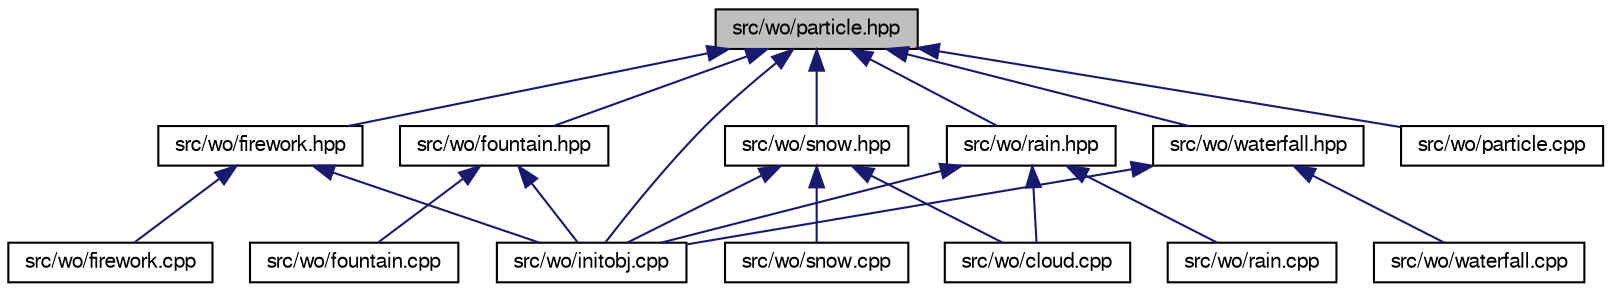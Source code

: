 digraph "src/wo/particle.hpp"
{
 // LATEX_PDF_SIZE
  bgcolor="transparent";
  edge [fontname="FreeSans",fontsize="10",labelfontname="FreeSans",labelfontsize="10"];
  node [fontname="FreeSans",fontsize="10",shape=record];
  Node1 [label="src/wo/particle.hpp",height=0.2,width=0.4,color="black", fillcolor="grey75", style="filled", fontcolor="black",tooltip=" "];
  Node1 -> Node2 [dir="back",color="midnightblue",fontsize="10",style="solid",fontname="FreeSans"];
  Node2 [label="src/wo/firework.hpp",height=0.2,width=0.4,color="black",URL="$a00452.html",tooltip=" "];
  Node2 -> Node3 [dir="back",color="midnightblue",fontsize="10",style="solid",fontname="FreeSans"];
  Node3 [label="src/wo/firework.cpp",height=0.2,width=0.4,color="black",URL="$a00449.html",tooltip=" "];
  Node2 -> Node4 [dir="back",color="midnightblue",fontsize="10",style="solid",fontname="FreeSans"];
  Node4 [label="src/wo/initobj.cpp",height=0.2,width=0.4,color="black",URL="$a00551.html",tooltip=" "];
  Node1 -> Node5 [dir="back",color="midnightblue",fontsize="10",style="solid",fontname="FreeSans"];
  Node5 [label="src/wo/fountain.hpp",height=0.2,width=0.4,color="black",URL="$a00464.html",tooltip=" "];
  Node5 -> Node6 [dir="back",color="midnightblue",fontsize="10",style="solid",fontname="FreeSans"];
  Node6 [label="src/wo/fountain.cpp",height=0.2,width=0.4,color="black",URL="$a00461.html",tooltip=" "];
  Node5 -> Node4 [dir="back",color="midnightblue",fontsize="10",style="solid",fontname="FreeSans"];
  Node1 -> Node4 [dir="back",color="midnightblue",fontsize="10",style="solid",fontname="FreeSans"];
  Node1 -> Node7 [dir="back",color="midnightblue",fontsize="10",style="solid",fontname="FreeSans"];
  Node7 [label="src/wo/particle.cpp",height=0.2,width=0.4,color="black",URL="$a00641.html",tooltip=" "];
  Node1 -> Node8 [dir="back",color="midnightblue",fontsize="10",style="solid",fontname="FreeSans"];
  Node8 [label="src/wo/rain.hpp",height=0.2,width=0.4,color="black",URL="$a00662.html",tooltip=" "];
  Node8 -> Node9 [dir="back",color="midnightblue",fontsize="10",style="solid",fontname="FreeSans"];
  Node9 [label="src/wo/cloud.cpp",height=0.2,width=0.4,color="black",URL="$a00386.html",tooltip=" "];
  Node8 -> Node4 [dir="back",color="midnightblue",fontsize="10",style="solid",fontname="FreeSans"];
  Node8 -> Node10 [dir="back",color="midnightblue",fontsize="10",style="solid",fontname="FreeSans"];
  Node10 [label="src/wo/rain.cpp",height=0.2,width=0.4,color="black",URL="$a00659.html",tooltip=" "];
  Node1 -> Node11 [dir="back",color="midnightblue",fontsize="10",style="solid",fontname="FreeSans"];
  Node11 [label="src/wo/snow.hpp",height=0.2,width=0.4,color="black",URL="$a00710.html",tooltip=" "];
  Node11 -> Node9 [dir="back",color="midnightblue",fontsize="10",style="solid",fontname="FreeSans"];
  Node11 -> Node4 [dir="back",color="midnightblue",fontsize="10",style="solid",fontname="FreeSans"];
  Node11 -> Node12 [dir="back",color="midnightblue",fontsize="10",style="solid",fontname="FreeSans"];
  Node12 [label="src/wo/snow.cpp",height=0.2,width=0.4,color="black",URL="$a00707.html",tooltip=" "];
  Node1 -> Node13 [dir="back",color="midnightblue",fontsize="10",style="solid",fontname="FreeSans"];
  Node13 [label="src/wo/waterfall.hpp",height=0.2,width=0.4,color="black",URL="$a00836.html",tooltip=" "];
  Node13 -> Node4 [dir="back",color="midnightblue",fontsize="10",style="solid",fontname="FreeSans"];
  Node13 -> Node14 [dir="back",color="midnightblue",fontsize="10",style="solid",fontname="FreeSans"];
  Node14 [label="src/wo/waterfall.cpp",height=0.2,width=0.4,color="black",URL="$a00833.html",tooltip=" "];
}
